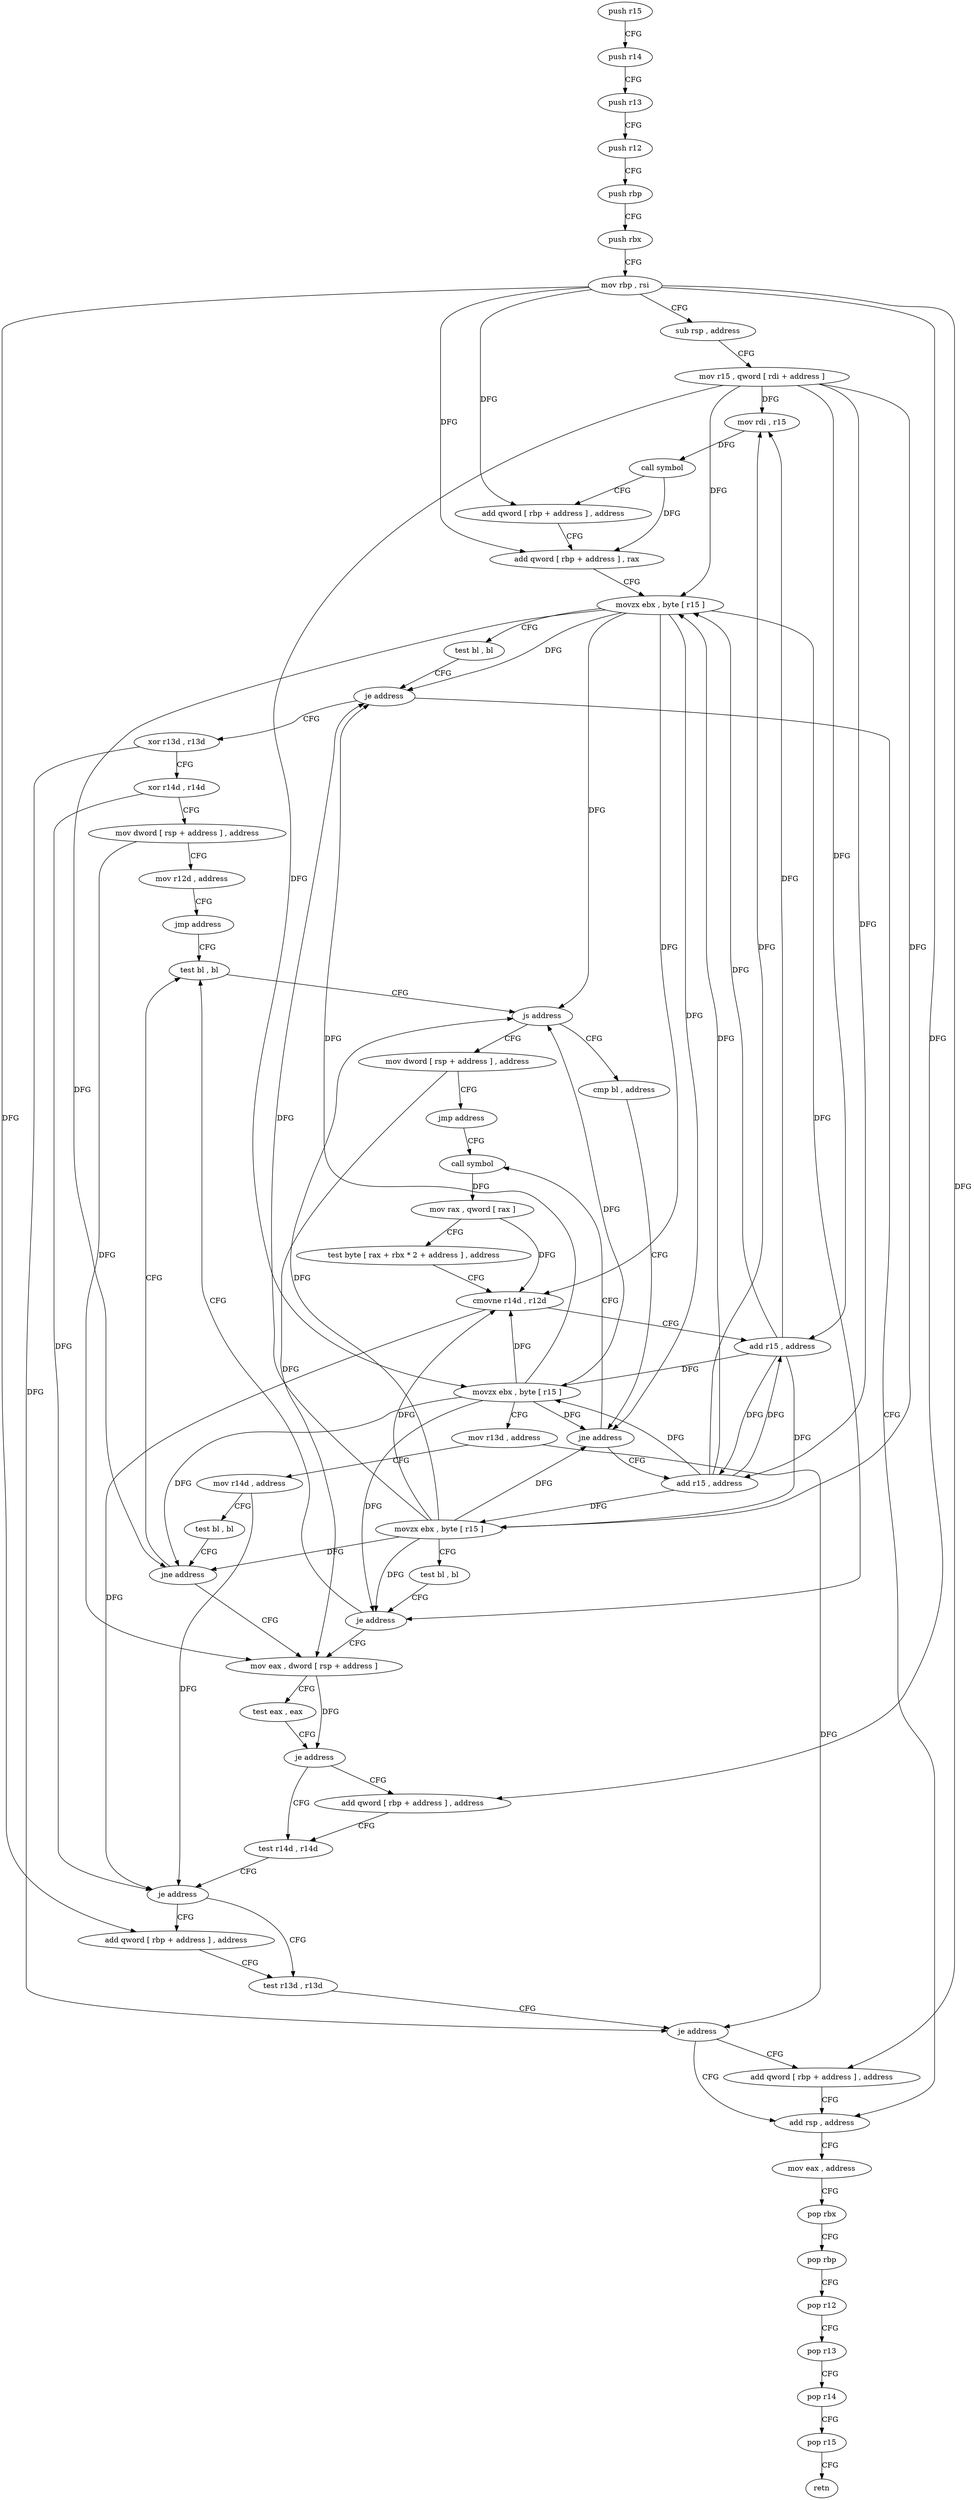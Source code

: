 digraph "func" {
"4207920" [label = "push r15" ]
"4207922" [label = "push r14" ]
"4207924" [label = "push r13" ]
"4207926" [label = "push r12" ]
"4207928" [label = "push rbp" ]
"4207929" [label = "push rbx" ]
"4207930" [label = "mov rbp , rsi" ]
"4207933" [label = "sub rsp , address" ]
"4207937" [label = "mov r15 , qword [ rdi + address ]" ]
"4207941" [label = "mov rdi , r15" ]
"4207944" [label = "call symbol" ]
"4207949" [label = "add qword [ rbp + address ] , address" ]
"4207954" [label = "add qword [ rbp + address ] , rax" ]
"4207958" [label = "movzx ebx , byte [ r15 ]" ]
"4207962" [label = "test bl , bl" ]
"4207964" [label = "je address" ]
"4208087" [label = "add rsp , address" ]
"4207966" [label = "xor r13d , r13d" ]
"4208091" [label = "mov eax , address" ]
"4208096" [label = "pop rbx" ]
"4208097" [label = "pop rbp" ]
"4208098" [label = "pop r12" ]
"4208100" [label = "pop r13" ]
"4208102" [label = "pop r14" ]
"4208104" [label = "pop r15" ]
"4208106" [label = "retn" ]
"4207969" [label = "xor r14d , r14d" ]
"4207972" [label = "mov dword [ rsp + address ] , address" ]
"4207980" [label = "mov r12d , address" ]
"4207986" [label = "jmp address" ]
"4208021" [label = "test bl , bl" ]
"4208023" [label = "js address" ]
"4208112" [label = "mov dword [ rsp + address ] , address" ]
"4208025" [label = "cmp bl , address" ]
"4208120" [label = "jmp address" ]
"4207992" [label = "call symbol" ]
"4208028" [label = "jne address" ]
"4208030" [label = "add r15 , address" ]
"4207997" [label = "mov rax , qword [ rax ]" ]
"4208000" [label = "test byte [ rax + rbx * 2 + address ] , address" ]
"4208005" [label = "cmovne r14d , r12d" ]
"4208009" [label = "add r15 , address" ]
"4208013" [label = "movzx ebx , byte [ r15 ]" ]
"4208017" [label = "test bl , bl" ]
"4208019" [label = "je address" ]
"4208054" [label = "mov eax , dword [ rsp + address ]" ]
"4208034" [label = "movzx ebx , byte [ r15 ]" ]
"4208038" [label = "mov r13d , address" ]
"4208044" [label = "mov r14d , address" ]
"4208050" [label = "test bl , bl" ]
"4208052" [label = "jne address" ]
"4208058" [label = "test eax , eax" ]
"4208060" [label = "je address" ]
"4208067" [label = "test r14d , r14d" ]
"4208062" [label = "add qword [ rbp + address ] , address" ]
"4208070" [label = "je address" ]
"4208077" [label = "test r13d , r13d" ]
"4208072" [label = "add qword [ rbp + address ] , address" ]
"4208080" [label = "je address" ]
"4208082" [label = "add qword [ rbp + address ] , address" ]
"4207920" -> "4207922" [ label = "CFG" ]
"4207922" -> "4207924" [ label = "CFG" ]
"4207924" -> "4207926" [ label = "CFG" ]
"4207926" -> "4207928" [ label = "CFG" ]
"4207928" -> "4207929" [ label = "CFG" ]
"4207929" -> "4207930" [ label = "CFG" ]
"4207930" -> "4207933" [ label = "CFG" ]
"4207930" -> "4207949" [ label = "DFG" ]
"4207930" -> "4207954" [ label = "DFG" ]
"4207930" -> "4208062" [ label = "DFG" ]
"4207930" -> "4208072" [ label = "DFG" ]
"4207930" -> "4208082" [ label = "DFG" ]
"4207933" -> "4207937" [ label = "CFG" ]
"4207937" -> "4207941" [ label = "DFG" ]
"4207937" -> "4207958" [ label = "DFG" ]
"4207937" -> "4208030" [ label = "DFG" ]
"4207937" -> "4208034" [ label = "DFG" ]
"4207937" -> "4208009" [ label = "DFG" ]
"4207937" -> "4208013" [ label = "DFG" ]
"4207941" -> "4207944" [ label = "DFG" ]
"4207944" -> "4207949" [ label = "CFG" ]
"4207944" -> "4207954" [ label = "DFG" ]
"4207949" -> "4207954" [ label = "CFG" ]
"4207954" -> "4207958" [ label = "CFG" ]
"4207958" -> "4207962" [ label = "CFG" ]
"4207958" -> "4207964" [ label = "DFG" ]
"4207958" -> "4208023" [ label = "DFG" ]
"4207958" -> "4208028" [ label = "DFG" ]
"4207958" -> "4208005" [ label = "DFG" ]
"4207958" -> "4208052" [ label = "DFG" ]
"4207958" -> "4208019" [ label = "DFG" ]
"4207962" -> "4207964" [ label = "CFG" ]
"4207964" -> "4208087" [ label = "CFG" ]
"4207964" -> "4207966" [ label = "CFG" ]
"4208087" -> "4208091" [ label = "CFG" ]
"4207966" -> "4207969" [ label = "CFG" ]
"4207966" -> "4208080" [ label = "DFG" ]
"4208091" -> "4208096" [ label = "CFG" ]
"4208096" -> "4208097" [ label = "CFG" ]
"4208097" -> "4208098" [ label = "CFG" ]
"4208098" -> "4208100" [ label = "CFG" ]
"4208100" -> "4208102" [ label = "CFG" ]
"4208102" -> "4208104" [ label = "CFG" ]
"4208104" -> "4208106" [ label = "CFG" ]
"4207969" -> "4207972" [ label = "CFG" ]
"4207969" -> "4208070" [ label = "DFG" ]
"4207972" -> "4207980" [ label = "CFG" ]
"4207972" -> "4208054" [ label = "DFG" ]
"4207980" -> "4207986" [ label = "CFG" ]
"4207986" -> "4208021" [ label = "CFG" ]
"4208021" -> "4208023" [ label = "CFG" ]
"4208023" -> "4208112" [ label = "CFG" ]
"4208023" -> "4208025" [ label = "CFG" ]
"4208112" -> "4208120" [ label = "CFG" ]
"4208112" -> "4208054" [ label = "DFG" ]
"4208025" -> "4208028" [ label = "CFG" ]
"4208120" -> "4207992" [ label = "CFG" ]
"4207992" -> "4207997" [ label = "DFG" ]
"4208028" -> "4207992" [ label = "CFG" ]
"4208028" -> "4208030" [ label = "CFG" ]
"4208030" -> "4208034" [ label = "DFG" ]
"4208030" -> "4207941" [ label = "DFG" ]
"4208030" -> "4207958" [ label = "DFG" ]
"4208030" -> "4208009" [ label = "DFG" ]
"4208030" -> "4208013" [ label = "DFG" ]
"4207997" -> "4208000" [ label = "CFG" ]
"4207997" -> "4208005" [ label = "DFG" ]
"4208000" -> "4208005" [ label = "CFG" ]
"4208005" -> "4208009" [ label = "CFG" ]
"4208005" -> "4208070" [ label = "DFG" ]
"4208009" -> "4208013" [ label = "DFG" ]
"4208009" -> "4207941" [ label = "DFG" ]
"4208009" -> "4207958" [ label = "DFG" ]
"4208009" -> "4208030" [ label = "DFG" ]
"4208009" -> "4208034" [ label = "DFG" ]
"4208013" -> "4208017" [ label = "CFG" ]
"4208013" -> "4207964" [ label = "DFG" ]
"4208013" -> "4208023" [ label = "DFG" ]
"4208013" -> "4208028" [ label = "DFG" ]
"4208013" -> "4208005" [ label = "DFG" ]
"4208013" -> "4208052" [ label = "DFG" ]
"4208013" -> "4208019" [ label = "DFG" ]
"4208017" -> "4208019" [ label = "CFG" ]
"4208019" -> "4208054" [ label = "CFG" ]
"4208019" -> "4208021" [ label = "CFG" ]
"4208054" -> "4208058" [ label = "CFG" ]
"4208054" -> "4208060" [ label = "DFG" ]
"4208034" -> "4208038" [ label = "CFG" ]
"4208034" -> "4207964" [ label = "DFG" ]
"4208034" -> "4208023" [ label = "DFG" ]
"4208034" -> "4208028" [ label = "DFG" ]
"4208034" -> "4208005" [ label = "DFG" ]
"4208034" -> "4208052" [ label = "DFG" ]
"4208034" -> "4208019" [ label = "DFG" ]
"4208038" -> "4208044" [ label = "CFG" ]
"4208038" -> "4208080" [ label = "DFG" ]
"4208044" -> "4208050" [ label = "CFG" ]
"4208044" -> "4208070" [ label = "DFG" ]
"4208050" -> "4208052" [ label = "CFG" ]
"4208052" -> "4208021" [ label = "CFG" ]
"4208052" -> "4208054" [ label = "CFG" ]
"4208058" -> "4208060" [ label = "CFG" ]
"4208060" -> "4208067" [ label = "CFG" ]
"4208060" -> "4208062" [ label = "CFG" ]
"4208067" -> "4208070" [ label = "CFG" ]
"4208062" -> "4208067" [ label = "CFG" ]
"4208070" -> "4208077" [ label = "CFG" ]
"4208070" -> "4208072" [ label = "CFG" ]
"4208077" -> "4208080" [ label = "CFG" ]
"4208072" -> "4208077" [ label = "CFG" ]
"4208080" -> "4208087" [ label = "CFG" ]
"4208080" -> "4208082" [ label = "CFG" ]
"4208082" -> "4208087" [ label = "CFG" ]
}
